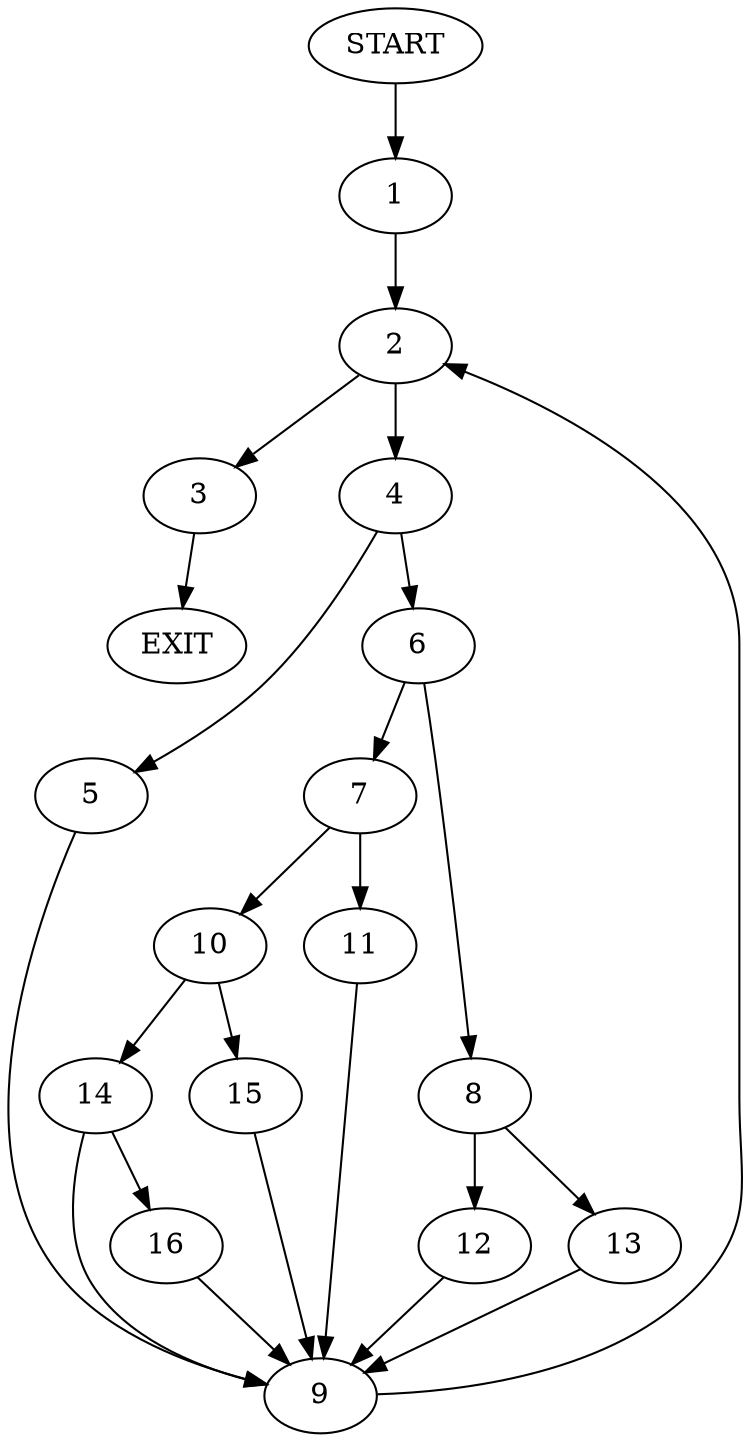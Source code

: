 digraph {
0 [label="START"]
17 [label="EXIT"]
0 -> 1
1 -> 2
2 -> 3
2 -> 4
4 -> 5
4 -> 6
3 -> 17
6 -> 7
6 -> 8
5 -> 9
9 -> 2
7 -> 10
7 -> 11
8 -> 12
8 -> 13
13 -> 9
12 -> 9
11 -> 9
10 -> 14
10 -> 15
15 -> 9
14 -> 16
14 -> 9
16 -> 9
}
